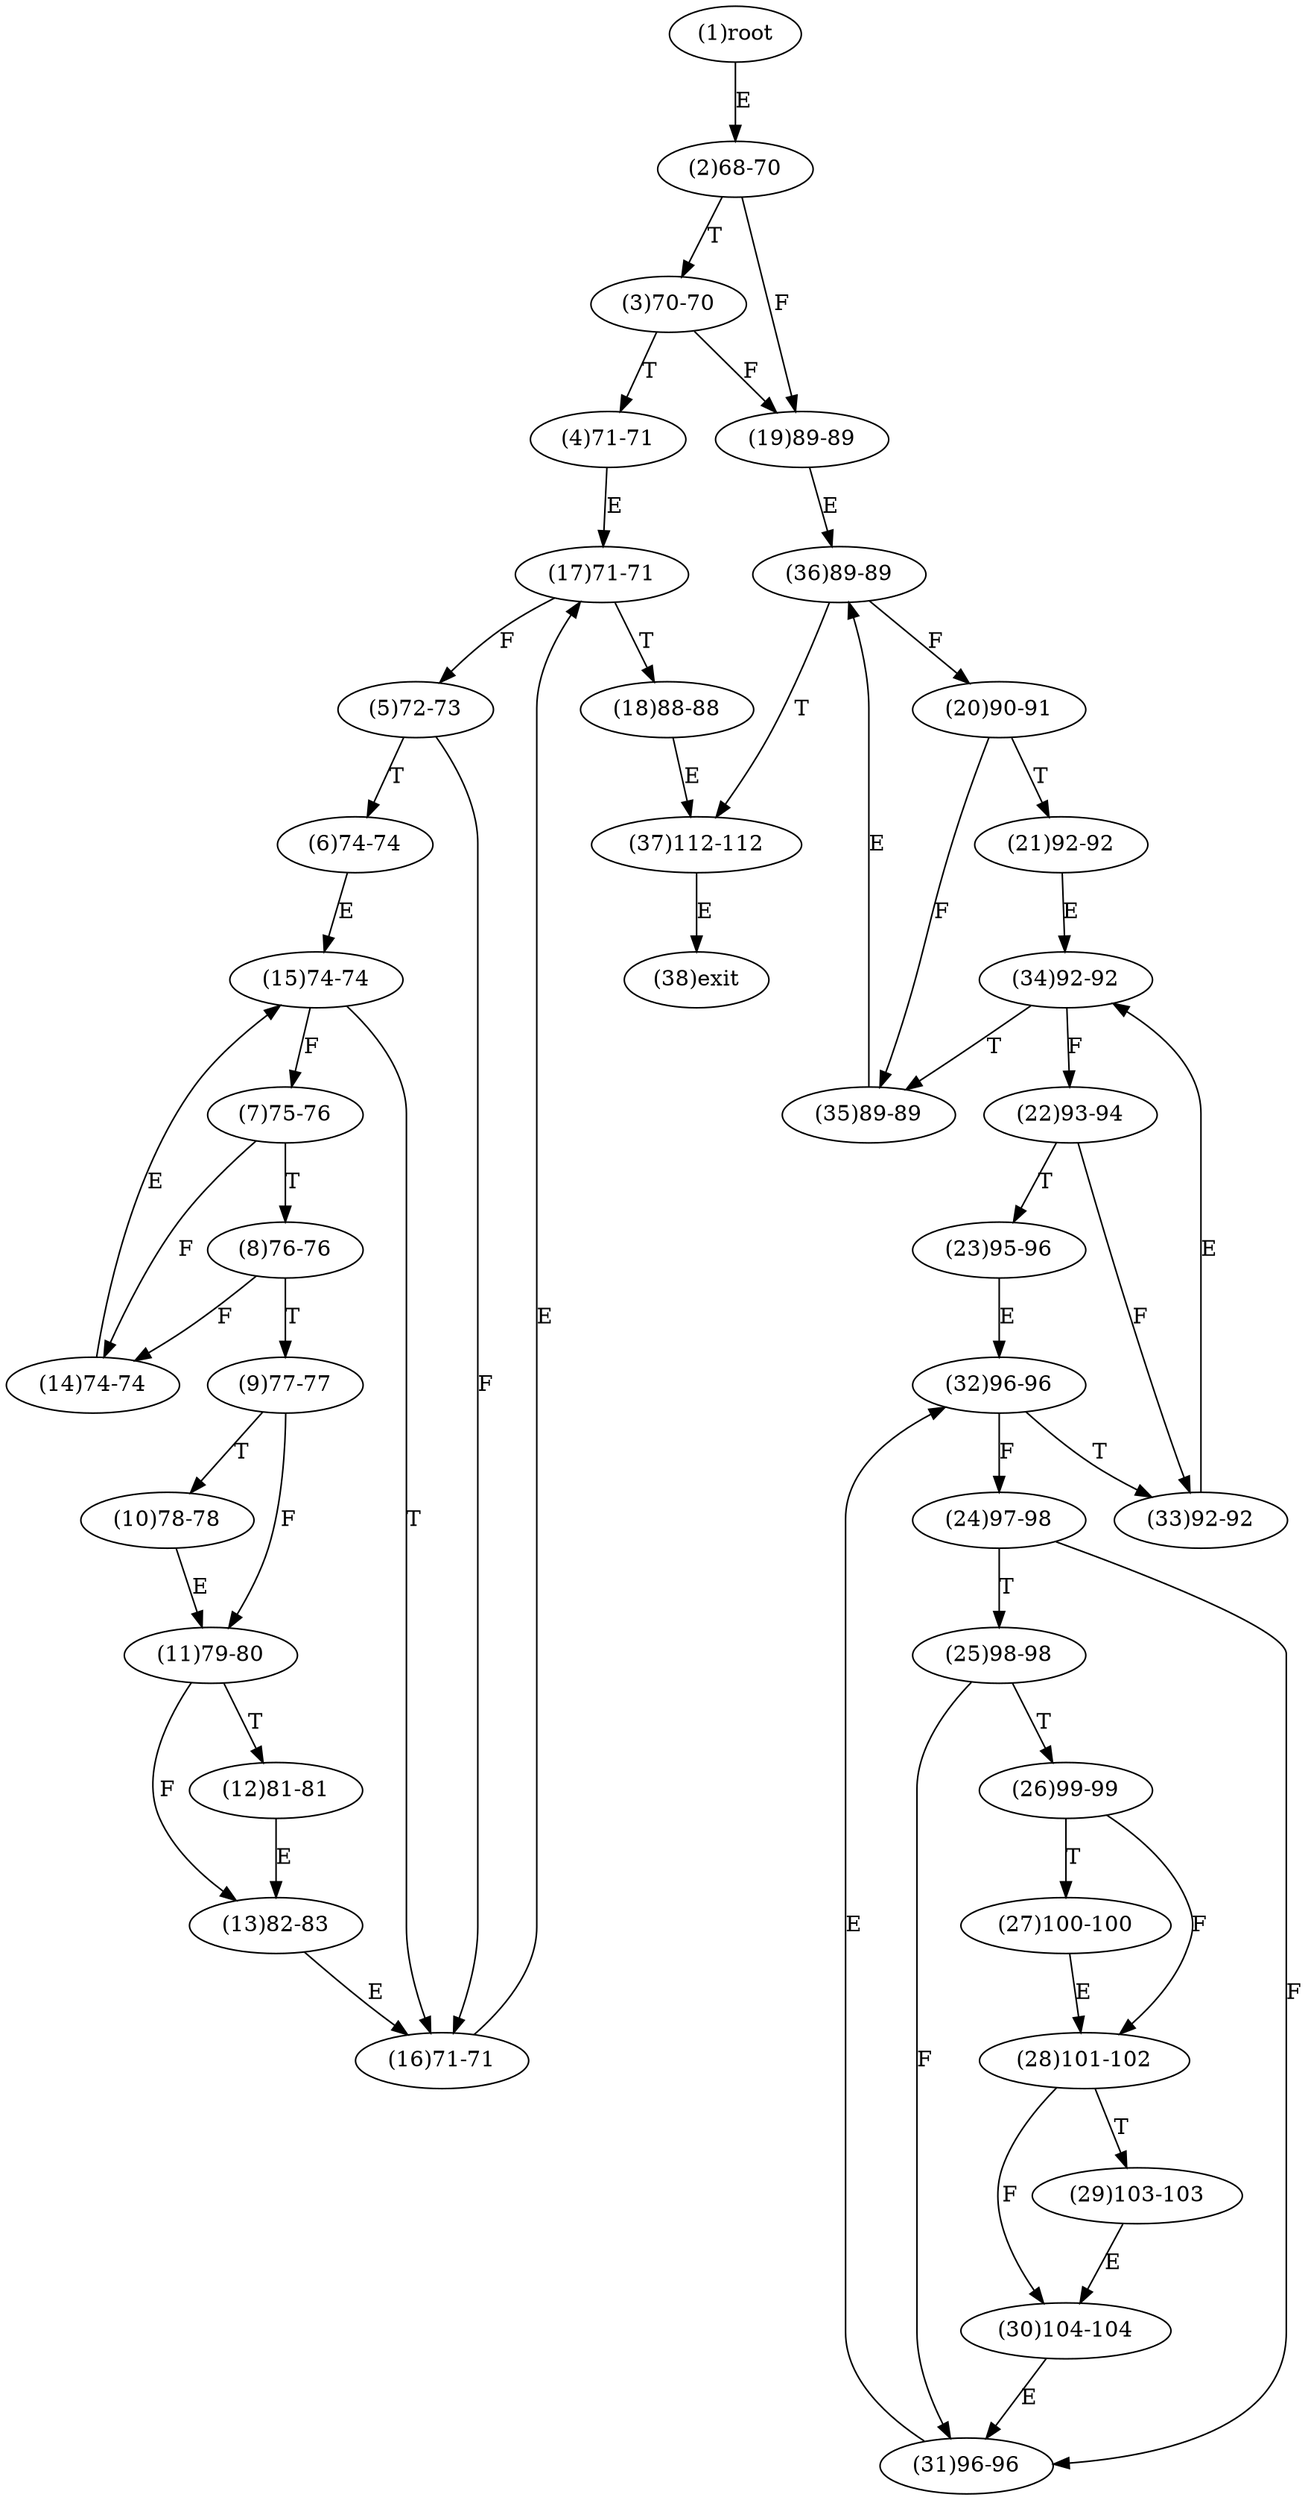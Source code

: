 digraph "" { 
1[ label="(1)root"];
2[ label="(2)68-70"];
3[ label="(3)70-70"];
4[ label="(4)71-71"];
5[ label="(5)72-73"];
6[ label="(6)74-74"];
7[ label="(7)75-76"];
8[ label="(8)76-76"];
9[ label="(9)77-77"];
10[ label="(10)78-78"];
11[ label="(11)79-80"];
12[ label="(12)81-81"];
13[ label="(13)82-83"];
14[ label="(14)74-74"];
15[ label="(15)74-74"];
17[ label="(17)71-71"];
16[ label="(16)71-71"];
19[ label="(19)89-89"];
18[ label="(18)88-88"];
21[ label="(21)92-92"];
20[ label="(20)90-91"];
23[ label="(23)95-96"];
22[ label="(22)93-94"];
25[ label="(25)98-98"];
24[ label="(24)97-98"];
27[ label="(27)100-100"];
26[ label="(26)99-99"];
29[ label="(29)103-103"];
28[ label="(28)101-102"];
31[ label="(31)96-96"];
30[ label="(30)104-104"];
34[ label="(34)92-92"];
35[ label="(35)89-89"];
32[ label="(32)96-96"];
33[ label="(33)92-92"];
38[ label="(38)exit"];
36[ label="(36)89-89"];
37[ label="(37)112-112"];
1->2[ label="E"];
2->19[ label="F"];
2->3[ label="T"];
3->19[ label="F"];
3->4[ label="T"];
4->17[ label="E"];
5->16[ label="F"];
5->6[ label="T"];
6->15[ label="E"];
7->14[ label="F"];
7->8[ label="T"];
8->14[ label="F"];
8->9[ label="T"];
9->11[ label="F"];
9->10[ label="T"];
10->11[ label="E"];
11->13[ label="F"];
11->12[ label="T"];
12->13[ label="E"];
13->16[ label="E"];
14->15[ label="E"];
15->7[ label="F"];
15->16[ label="T"];
16->17[ label="E"];
17->5[ label="F"];
17->18[ label="T"];
18->37[ label="E"];
19->36[ label="E"];
20->35[ label="F"];
20->21[ label="T"];
21->34[ label="E"];
22->33[ label="F"];
22->23[ label="T"];
23->32[ label="E"];
24->31[ label="F"];
24->25[ label="T"];
25->31[ label="F"];
25->26[ label="T"];
26->28[ label="F"];
26->27[ label="T"];
27->28[ label="E"];
28->30[ label="F"];
28->29[ label="T"];
29->30[ label="E"];
30->31[ label="E"];
31->32[ label="E"];
32->24[ label="F"];
32->33[ label="T"];
33->34[ label="E"];
34->22[ label="F"];
34->35[ label="T"];
35->36[ label="E"];
36->20[ label="F"];
36->37[ label="T"];
37->38[ label="E"];
}